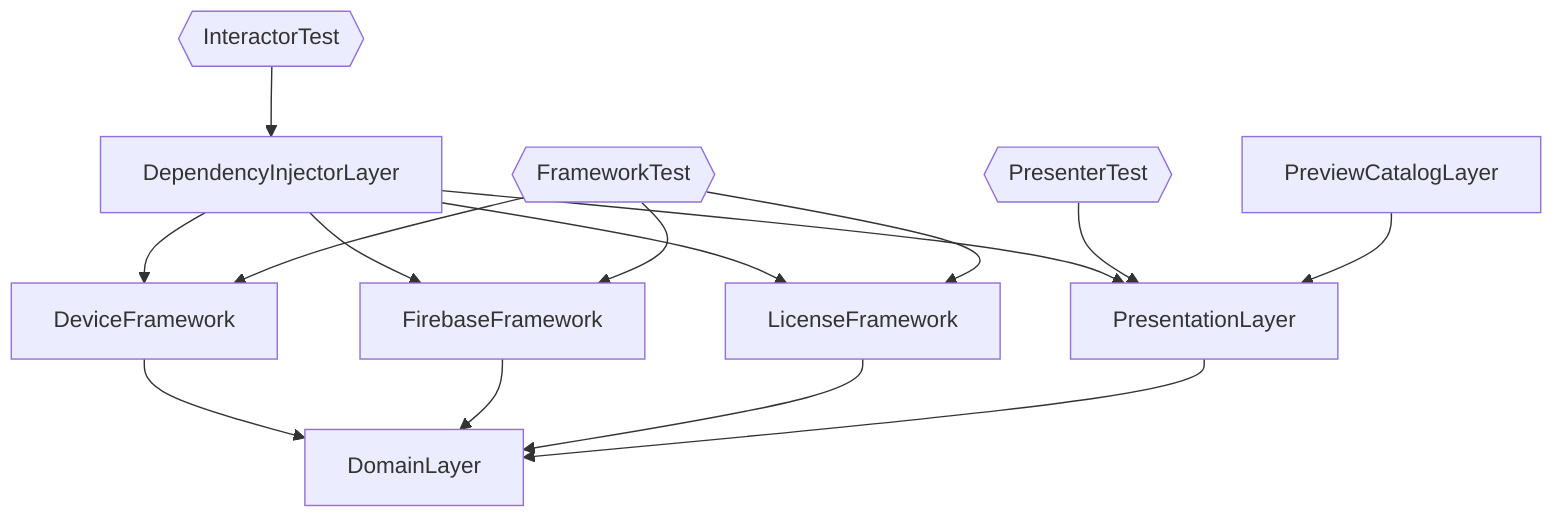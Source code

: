 flowchart TD
    DependencyInjectorLayer-->DeviceFramework
    DependencyInjectorLayer-->FirebaseFramework
    DependencyInjectorLayer-->LicenseFramework
    DependencyInjectorLayer-->PresentationLayer
    DeviceFramework-->DomainLayer
    DomainLayer
    FirebaseFramework-->DomainLayer
    FrameworkTest{{FrameworkTest}}-->DeviceFramework
    FrameworkTest{{FrameworkTest}}-->FirebaseFramework
    FrameworkTest{{FrameworkTest}}-->LicenseFramework
    InteractorTest{{InteractorTest}}-->DependencyInjectorLayer
    LicenseFramework-->DomainLayer
    PresentationLayer-->DomainLayer
    PresenterTest{{PresenterTest}}-->PresentationLayer
    PreviewCatalogLayer-->PresentationLayer